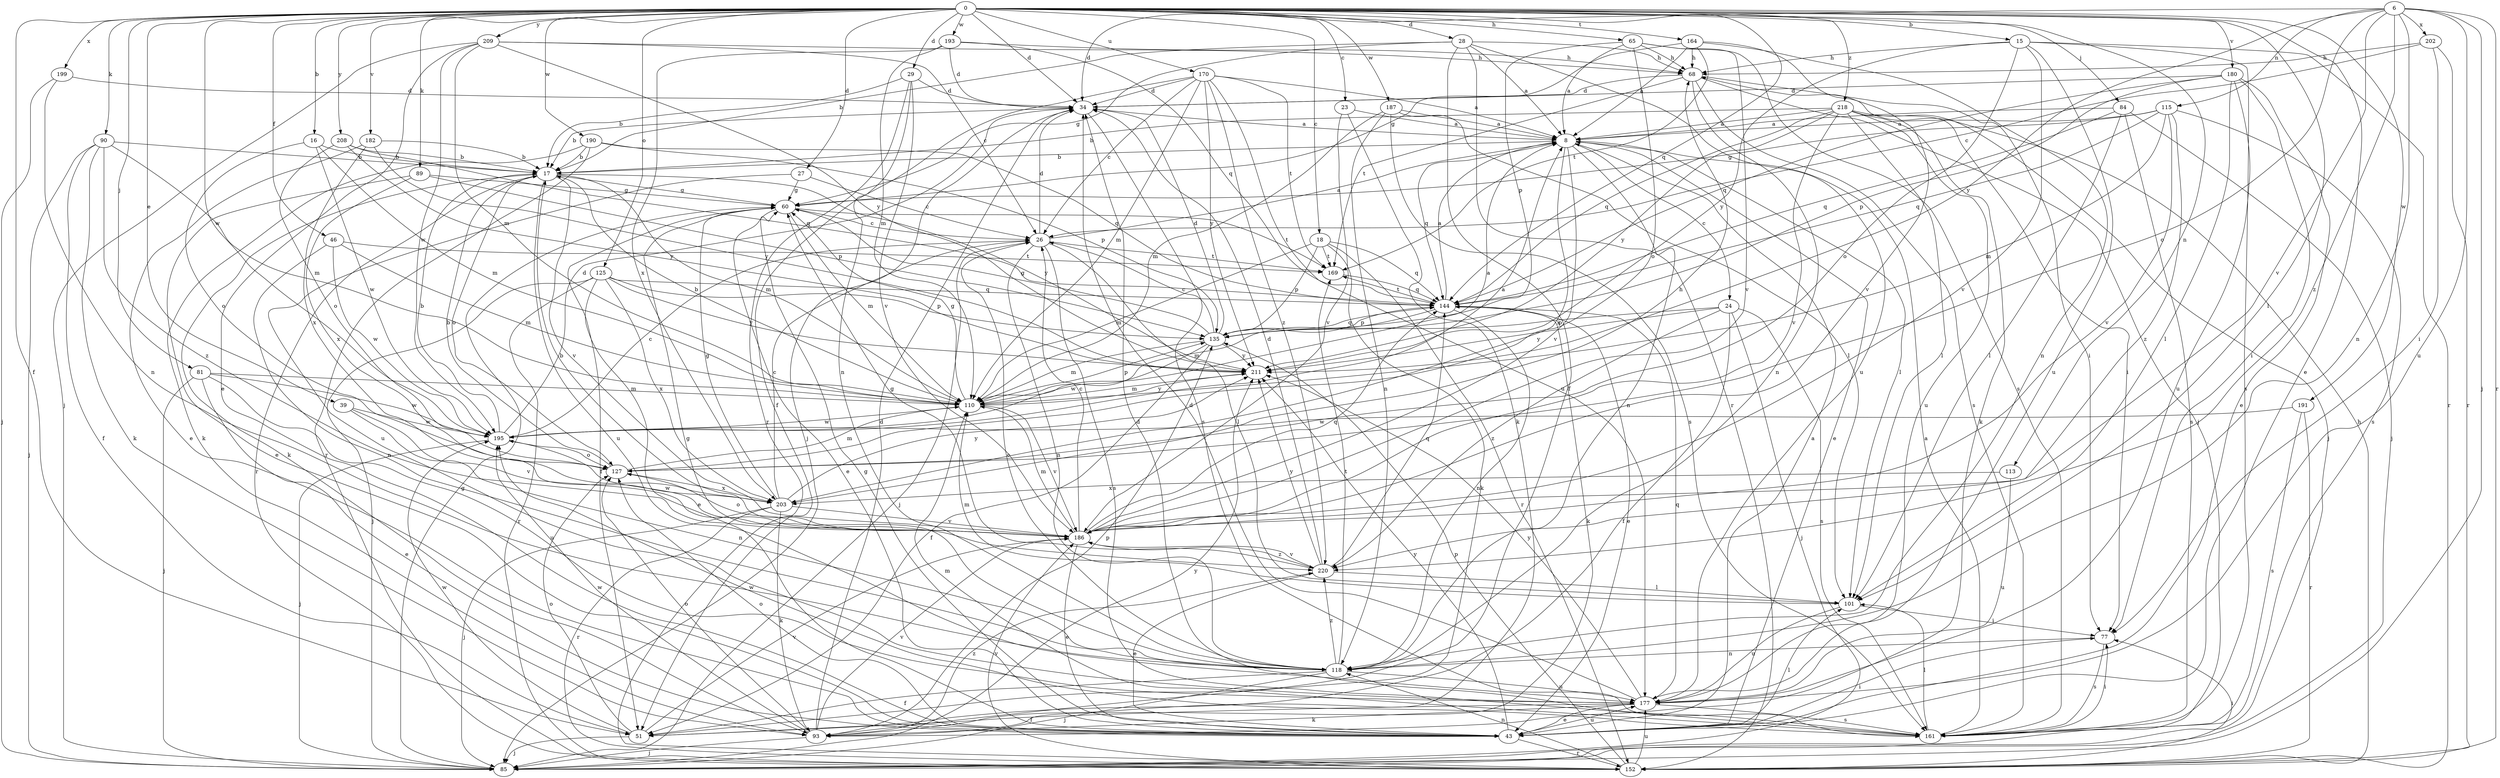 strict digraph  {
0;
6;
8;
15;
16;
17;
18;
23;
24;
26;
27;
28;
29;
34;
39;
43;
46;
51;
60;
65;
68;
77;
81;
84;
85;
89;
90;
93;
101;
110;
113;
115;
118;
125;
127;
135;
144;
152;
161;
164;
169;
170;
177;
180;
182;
186;
187;
190;
191;
193;
195;
199;
202;
203;
208;
209;
211;
218;
220;
0 -> 15  [label=b];
0 -> 16  [label=b];
0 -> 18  [label=c];
0 -> 23  [label=c];
0 -> 27  [label=d];
0 -> 28  [label=d];
0 -> 29  [label=d];
0 -> 34  [label=d];
0 -> 39  [label=e];
0 -> 43  [label=e];
0 -> 46  [label=f];
0 -> 51  [label=f];
0 -> 65  [label=h];
0 -> 81  [label=j];
0 -> 84  [label=j];
0 -> 89  [label=k];
0 -> 90  [label=k];
0 -> 101  [label=l];
0 -> 113  [label=n];
0 -> 125  [label=o];
0 -> 144  [label=q];
0 -> 164  [label=t];
0 -> 170  [label=u];
0 -> 180  [label=v];
0 -> 182  [label=v];
0 -> 187  [label=w];
0 -> 190  [label=w];
0 -> 191  [label=w];
0 -> 193  [label=w];
0 -> 195  [label=w];
0 -> 199  [label=x];
0 -> 208  [label=y];
0 -> 209  [label=y];
0 -> 218  [label=z];
6 -> 34  [label=d];
6 -> 85  [label=j];
6 -> 115  [label=n];
6 -> 118  [label=n];
6 -> 127  [label=o];
6 -> 152  [label=r];
6 -> 177  [label=u];
6 -> 186  [label=v];
6 -> 202  [label=x];
6 -> 211  [label=y];
6 -> 220  [label=z];
8 -> 17  [label=b];
8 -> 24  [label=c];
8 -> 43  [label=e];
8 -> 101  [label=l];
8 -> 118  [label=n];
8 -> 144  [label=q];
8 -> 186  [label=v];
8 -> 203  [label=x];
15 -> 68  [label=h];
15 -> 127  [label=o];
15 -> 152  [label=r];
15 -> 161  [label=s];
15 -> 177  [label=u];
15 -> 186  [label=v];
15 -> 211  [label=y];
16 -> 17  [label=b];
16 -> 110  [label=m];
16 -> 127  [label=o];
16 -> 195  [label=w];
17 -> 60  [label=g];
17 -> 93  [label=k];
17 -> 110  [label=m];
17 -> 127  [label=o];
17 -> 152  [label=r];
17 -> 177  [label=u];
17 -> 186  [label=v];
17 -> 211  [label=y];
18 -> 93  [label=k];
18 -> 110  [label=m];
18 -> 135  [label=p];
18 -> 144  [label=q];
18 -> 152  [label=r];
18 -> 169  [label=t];
23 -> 8  [label=a];
23 -> 93  [label=k];
23 -> 186  [label=v];
24 -> 51  [label=f];
24 -> 85  [label=j];
24 -> 135  [label=p];
24 -> 161  [label=s];
24 -> 211  [label=y];
24 -> 220  [label=z];
26 -> 8  [label=a];
26 -> 34  [label=d];
26 -> 85  [label=j];
26 -> 101  [label=l];
26 -> 118  [label=n];
26 -> 161  [label=s];
26 -> 169  [label=t];
27 -> 26  [label=c];
27 -> 60  [label=g];
27 -> 177  [label=u];
28 -> 8  [label=a];
28 -> 17  [label=b];
28 -> 51  [label=f];
28 -> 60  [label=g];
28 -> 68  [label=h];
28 -> 152  [label=r];
28 -> 177  [label=u];
29 -> 17  [label=b];
29 -> 34  [label=d];
29 -> 118  [label=n];
29 -> 152  [label=r];
29 -> 186  [label=v];
34 -> 8  [label=a];
34 -> 17  [label=b];
34 -> 85  [label=j];
34 -> 161  [label=s];
39 -> 118  [label=n];
39 -> 186  [label=v];
39 -> 195  [label=w];
43 -> 8  [label=a];
43 -> 60  [label=g];
43 -> 77  [label=i];
43 -> 101  [label=l];
43 -> 127  [label=o];
43 -> 152  [label=r];
43 -> 177  [label=u];
43 -> 211  [label=y];
46 -> 110  [label=m];
46 -> 118  [label=n];
46 -> 169  [label=t];
46 -> 195  [label=w];
51 -> 85  [label=j];
51 -> 127  [label=o];
51 -> 186  [label=v];
51 -> 195  [label=w];
60 -> 26  [label=c];
60 -> 43  [label=e];
60 -> 51  [label=f];
60 -> 110  [label=m];
60 -> 169  [label=t];
65 -> 8  [label=a];
65 -> 68  [label=h];
65 -> 127  [label=o];
65 -> 135  [label=p];
65 -> 161  [label=s];
65 -> 186  [label=v];
68 -> 34  [label=d];
68 -> 77  [label=i];
68 -> 85  [label=j];
68 -> 118  [label=n];
68 -> 161  [label=s];
68 -> 169  [label=t];
77 -> 118  [label=n];
77 -> 161  [label=s];
81 -> 43  [label=e];
81 -> 85  [label=j];
81 -> 110  [label=m];
81 -> 177  [label=u];
81 -> 195  [label=w];
84 -> 8  [label=a];
84 -> 85  [label=j];
84 -> 101  [label=l];
84 -> 144  [label=q];
84 -> 161  [label=s];
85 -> 60  [label=g];
85 -> 211  [label=y];
89 -> 43  [label=e];
89 -> 60  [label=g];
89 -> 135  [label=p];
89 -> 203  [label=x];
90 -> 17  [label=b];
90 -> 51  [label=f];
90 -> 85  [label=j];
90 -> 93  [label=k];
90 -> 110  [label=m];
90 -> 220  [label=z];
93 -> 34  [label=d];
93 -> 85  [label=j];
93 -> 127  [label=o];
93 -> 135  [label=p];
93 -> 186  [label=v];
93 -> 195  [label=w];
93 -> 220  [label=z];
101 -> 77  [label=i];
101 -> 110  [label=m];
101 -> 177  [label=u];
110 -> 8  [label=a];
110 -> 17  [label=b];
110 -> 60  [label=g];
110 -> 135  [label=p];
110 -> 186  [label=v];
110 -> 195  [label=w];
110 -> 211  [label=y];
113 -> 177  [label=u];
113 -> 203  [label=x];
115 -> 8  [label=a];
115 -> 60  [label=g];
115 -> 110  [label=m];
115 -> 144  [label=q];
115 -> 161  [label=s];
115 -> 186  [label=v];
115 -> 220  [label=z];
118 -> 26  [label=c];
118 -> 51  [label=f];
118 -> 60  [label=g];
118 -> 85  [label=j];
118 -> 169  [label=t];
118 -> 177  [label=u];
118 -> 220  [label=z];
125 -> 43  [label=e];
125 -> 85  [label=j];
125 -> 135  [label=p];
125 -> 144  [label=q];
125 -> 152  [label=r];
125 -> 203  [label=x];
125 -> 211  [label=y];
127 -> 17  [label=b];
127 -> 110  [label=m];
127 -> 203  [label=x];
135 -> 26  [label=c];
135 -> 34  [label=d];
135 -> 51  [label=f];
135 -> 60  [label=g];
135 -> 110  [label=m];
135 -> 144  [label=q];
135 -> 195  [label=w];
135 -> 211  [label=y];
144 -> 8  [label=a];
144 -> 43  [label=e];
144 -> 93  [label=k];
144 -> 110  [label=m];
144 -> 118  [label=n];
144 -> 135  [label=p];
144 -> 169  [label=t];
152 -> 68  [label=h];
152 -> 77  [label=i];
152 -> 118  [label=n];
152 -> 135  [label=p];
152 -> 177  [label=u];
152 -> 186  [label=v];
161 -> 8  [label=a];
161 -> 34  [label=d];
161 -> 77  [label=i];
161 -> 101  [label=l];
161 -> 110  [label=m];
161 -> 195  [label=w];
164 -> 8  [label=a];
164 -> 60  [label=g];
164 -> 68  [label=h];
164 -> 118  [label=n];
164 -> 169  [label=t];
164 -> 186  [label=v];
169 -> 144  [label=q];
170 -> 8  [label=a];
170 -> 26  [label=c];
170 -> 34  [label=d];
170 -> 51  [label=f];
170 -> 110  [label=m];
170 -> 169  [label=t];
170 -> 177  [label=u];
170 -> 211  [label=y];
170 -> 220  [label=z];
177 -> 34  [label=d];
177 -> 43  [label=e];
177 -> 51  [label=f];
177 -> 93  [label=k];
177 -> 144  [label=q];
177 -> 161  [label=s];
177 -> 211  [label=y];
180 -> 34  [label=d];
180 -> 43  [label=e];
180 -> 77  [label=i];
180 -> 101  [label=l];
180 -> 135  [label=p];
180 -> 144  [label=q];
180 -> 177  [label=u];
182 -> 17  [label=b];
182 -> 43  [label=e];
182 -> 203  [label=x];
182 -> 211  [label=y];
186 -> 17  [label=b];
186 -> 26  [label=c];
186 -> 43  [label=e];
186 -> 110  [label=m];
186 -> 127  [label=o];
186 -> 144  [label=q];
186 -> 195  [label=w];
186 -> 220  [label=z];
187 -> 8  [label=a];
187 -> 101  [label=l];
187 -> 110  [label=m];
187 -> 118  [label=n];
187 -> 161  [label=s];
190 -> 17  [label=b];
190 -> 93  [label=k];
190 -> 135  [label=p];
190 -> 144  [label=q];
190 -> 152  [label=r];
191 -> 152  [label=r];
191 -> 161  [label=s];
191 -> 195  [label=w];
193 -> 34  [label=d];
193 -> 68  [label=h];
193 -> 110  [label=m];
193 -> 144  [label=q];
193 -> 203  [label=x];
195 -> 8  [label=a];
195 -> 17  [label=b];
195 -> 26  [label=c];
195 -> 34  [label=d];
195 -> 85  [label=j];
195 -> 127  [label=o];
199 -> 34  [label=d];
199 -> 85  [label=j];
199 -> 118  [label=n];
202 -> 26  [label=c];
202 -> 68  [label=h];
202 -> 77  [label=i];
202 -> 152  [label=r];
203 -> 26  [label=c];
203 -> 60  [label=g];
203 -> 68  [label=h];
203 -> 85  [label=j];
203 -> 93  [label=k];
203 -> 152  [label=r];
203 -> 186  [label=v];
203 -> 211  [label=y];
208 -> 17  [label=b];
208 -> 127  [label=o];
208 -> 144  [label=q];
208 -> 211  [label=y];
209 -> 26  [label=c];
209 -> 43  [label=e];
209 -> 68  [label=h];
209 -> 85  [label=j];
209 -> 110  [label=m];
209 -> 195  [label=w];
209 -> 211  [label=y];
211 -> 110  [label=m];
218 -> 8  [label=a];
218 -> 17  [label=b];
218 -> 77  [label=i];
218 -> 85  [label=j];
218 -> 93  [label=k];
218 -> 101  [label=l];
218 -> 144  [label=q];
218 -> 177  [label=u];
218 -> 186  [label=v];
218 -> 211  [label=y];
220 -> 34  [label=d];
220 -> 43  [label=e];
220 -> 60  [label=g];
220 -> 101  [label=l];
220 -> 144  [label=q];
220 -> 186  [label=v];
220 -> 211  [label=y];
}
